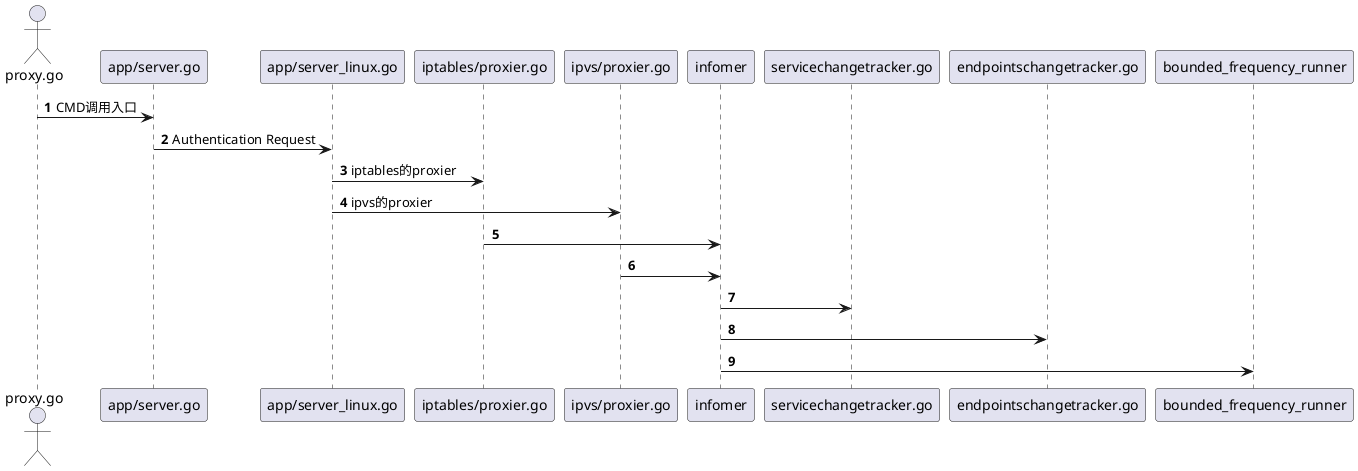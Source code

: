 @startuml
'https://plantuml.com/sequence-diagram

autonumber

actor "proxy.go" as main

main -> "app/server.go": CMD调用入口

"app/server.go" -> "app/server_linux.go": Authentication Request
"app/server_linux.go" -> "iptables/proxier.go" : iptables的proxier
"app/server_linux.go" -> "ipvs/proxier.go" : ipvs的proxier

"iptables/proxier.go" -> "infomer"
"ipvs/proxier.go" -> "infomer"

"infomer" -> "servicechangetracker.go"
"infomer" -> "endpointschangetracker.go"

"infomer" -> "bounded_frequency_runner"

@enduml
